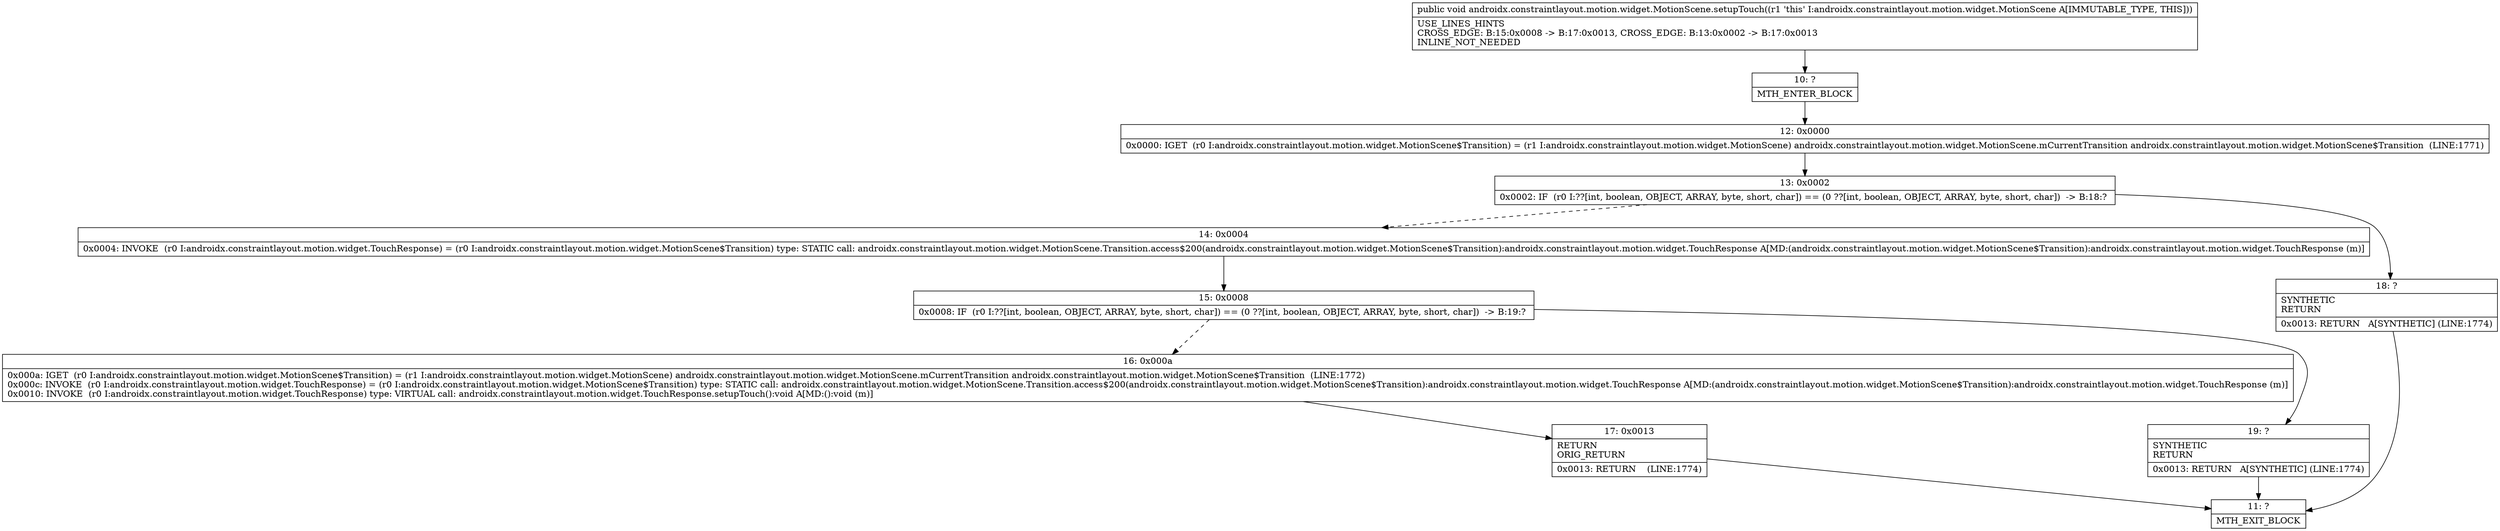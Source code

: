 digraph "CFG forandroidx.constraintlayout.motion.widget.MotionScene.setupTouch()V" {
Node_10 [shape=record,label="{10\:\ ?|MTH_ENTER_BLOCK\l}"];
Node_12 [shape=record,label="{12\:\ 0x0000|0x0000: IGET  (r0 I:androidx.constraintlayout.motion.widget.MotionScene$Transition) = (r1 I:androidx.constraintlayout.motion.widget.MotionScene) androidx.constraintlayout.motion.widget.MotionScene.mCurrentTransition androidx.constraintlayout.motion.widget.MotionScene$Transition  (LINE:1771)\l}"];
Node_13 [shape=record,label="{13\:\ 0x0002|0x0002: IF  (r0 I:??[int, boolean, OBJECT, ARRAY, byte, short, char]) == (0 ??[int, boolean, OBJECT, ARRAY, byte, short, char])  \-\> B:18:? \l}"];
Node_14 [shape=record,label="{14\:\ 0x0004|0x0004: INVOKE  (r0 I:androidx.constraintlayout.motion.widget.TouchResponse) = (r0 I:androidx.constraintlayout.motion.widget.MotionScene$Transition) type: STATIC call: androidx.constraintlayout.motion.widget.MotionScene.Transition.access$200(androidx.constraintlayout.motion.widget.MotionScene$Transition):androidx.constraintlayout.motion.widget.TouchResponse A[MD:(androidx.constraintlayout.motion.widget.MotionScene$Transition):androidx.constraintlayout.motion.widget.TouchResponse (m)]\l}"];
Node_15 [shape=record,label="{15\:\ 0x0008|0x0008: IF  (r0 I:??[int, boolean, OBJECT, ARRAY, byte, short, char]) == (0 ??[int, boolean, OBJECT, ARRAY, byte, short, char])  \-\> B:19:? \l}"];
Node_16 [shape=record,label="{16\:\ 0x000a|0x000a: IGET  (r0 I:androidx.constraintlayout.motion.widget.MotionScene$Transition) = (r1 I:androidx.constraintlayout.motion.widget.MotionScene) androidx.constraintlayout.motion.widget.MotionScene.mCurrentTransition androidx.constraintlayout.motion.widget.MotionScene$Transition  (LINE:1772)\l0x000c: INVOKE  (r0 I:androidx.constraintlayout.motion.widget.TouchResponse) = (r0 I:androidx.constraintlayout.motion.widget.MotionScene$Transition) type: STATIC call: androidx.constraintlayout.motion.widget.MotionScene.Transition.access$200(androidx.constraintlayout.motion.widget.MotionScene$Transition):androidx.constraintlayout.motion.widget.TouchResponse A[MD:(androidx.constraintlayout.motion.widget.MotionScene$Transition):androidx.constraintlayout.motion.widget.TouchResponse (m)]\l0x0010: INVOKE  (r0 I:androidx.constraintlayout.motion.widget.TouchResponse) type: VIRTUAL call: androidx.constraintlayout.motion.widget.TouchResponse.setupTouch():void A[MD:():void (m)]\l}"];
Node_17 [shape=record,label="{17\:\ 0x0013|RETURN\lORIG_RETURN\l|0x0013: RETURN    (LINE:1774)\l}"];
Node_11 [shape=record,label="{11\:\ ?|MTH_EXIT_BLOCK\l}"];
Node_19 [shape=record,label="{19\:\ ?|SYNTHETIC\lRETURN\l|0x0013: RETURN   A[SYNTHETIC] (LINE:1774)\l}"];
Node_18 [shape=record,label="{18\:\ ?|SYNTHETIC\lRETURN\l|0x0013: RETURN   A[SYNTHETIC] (LINE:1774)\l}"];
MethodNode[shape=record,label="{public void androidx.constraintlayout.motion.widget.MotionScene.setupTouch((r1 'this' I:androidx.constraintlayout.motion.widget.MotionScene A[IMMUTABLE_TYPE, THIS]))  | USE_LINES_HINTS\lCROSS_EDGE: B:15:0x0008 \-\> B:17:0x0013, CROSS_EDGE: B:13:0x0002 \-\> B:17:0x0013\lINLINE_NOT_NEEDED\l}"];
MethodNode -> Node_10;Node_10 -> Node_12;
Node_12 -> Node_13;
Node_13 -> Node_14[style=dashed];
Node_13 -> Node_18;
Node_14 -> Node_15;
Node_15 -> Node_16[style=dashed];
Node_15 -> Node_19;
Node_16 -> Node_17;
Node_17 -> Node_11;
Node_19 -> Node_11;
Node_18 -> Node_11;
}


